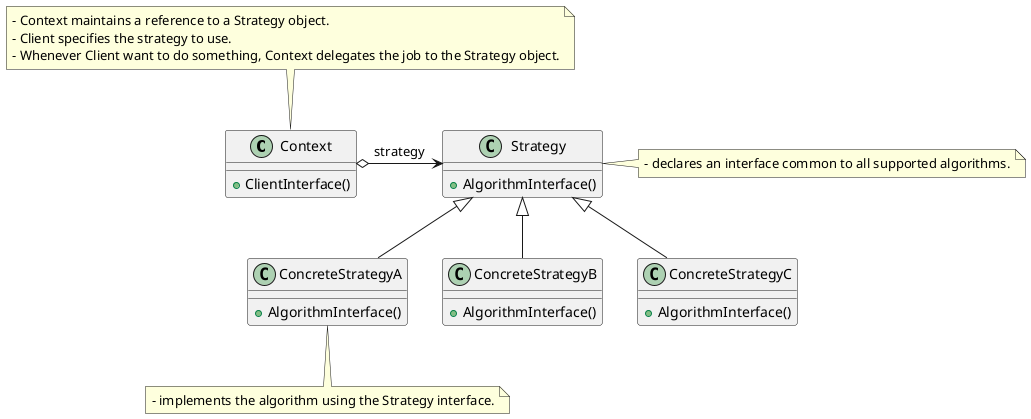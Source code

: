 @startuml strategy
Context o-r-> Strategy : strategy

ConcreteStrategyA -u-|> Strategy
ConcreteStrategyB -u-|> Strategy
ConcreteStrategyC -u-|> Strategy

class Context {
    + ClientInterface()
}
note top of Context
    - Context maintains a reference to a Strategy object.
    - Client specifies the strategy to use.
    - Whenever Client want to do something, Context delegates the job to the Strategy object.
end note

class Strategy {
    + AlgorithmInterface()
}
note right of Strategy
    - declares an interface common to all supported algorithms.
end note

class ConcreteStrategyA {
    + AlgorithmInterface()
}
note bottom of ConcreteStrategyA
    - implements the algorithm using the Strategy interface.
end note

class ConcreteStrategyB {
    + AlgorithmInterface()
}

class ConcreteStrategyC {
    + AlgorithmInterface()
}
@enduml
